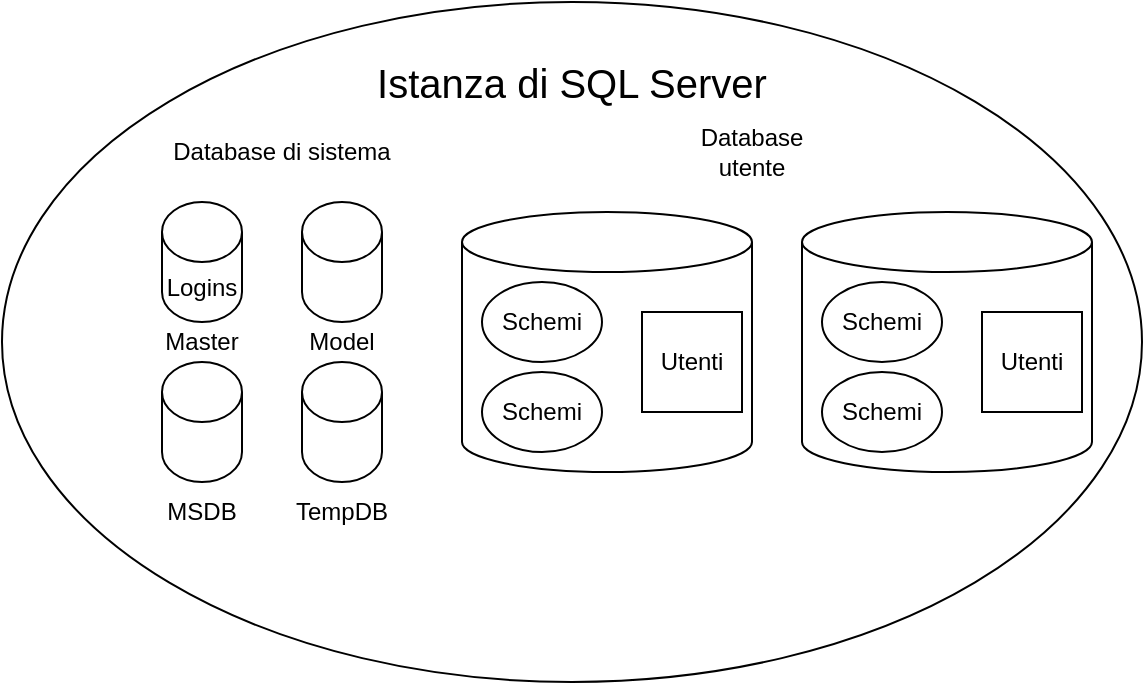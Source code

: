 <mxfile version="26.0.16">
  <diagram name="Page-1" id="nqlKFKdoHtsAuPCRyzGd">
    <mxGraphModel dx="1384" dy="786" grid="1" gridSize="10" guides="1" tooltips="1" connect="1" arrows="1" fold="1" page="1" pageScale="1" pageWidth="850" pageHeight="1100" math="0" shadow="0">
      <root>
        <mxCell id="0" />
        <mxCell id="1" parent="0" />
        <mxCell id="5QrkAZULTKObhvFG992c-1" value="" style="ellipse;whiteSpace=wrap;html=1;movable=0;resizable=0;rotatable=0;deletable=0;editable=0;locked=1;connectable=0;" vertex="1" parent="1">
          <mxGeometry x="140" y="380" width="570" height="340" as="geometry" />
        </mxCell>
        <mxCell id="5QrkAZULTKObhvFG992c-2" value="Logins" style="shape=cylinder3;whiteSpace=wrap;html=1;boundedLbl=1;backgroundOutline=1;size=15;" vertex="1" parent="1">
          <mxGeometry x="220" y="480" width="40" height="60" as="geometry" />
        </mxCell>
        <mxCell id="5QrkAZULTKObhvFG992c-3" value="" style="shape=cylinder3;whiteSpace=wrap;html=1;boundedLbl=1;backgroundOutline=1;size=15;" vertex="1" parent="1">
          <mxGeometry x="290" y="480" width="40" height="60" as="geometry" />
        </mxCell>
        <mxCell id="5QrkAZULTKObhvFG992c-6" value="" style="shape=cylinder3;whiteSpace=wrap;html=1;boundedLbl=1;backgroundOutline=1;size=15;" vertex="1" parent="1">
          <mxGeometry x="220" y="560" width="40" height="60" as="geometry" />
        </mxCell>
        <mxCell id="5QrkAZULTKObhvFG992c-7" value="" style="shape=cylinder3;whiteSpace=wrap;html=1;boundedLbl=1;backgroundOutline=1;size=15;" vertex="1" parent="1">
          <mxGeometry x="290" y="560" width="40" height="60" as="geometry" />
        </mxCell>
        <mxCell id="5QrkAZULTKObhvFG992c-11" value="Master" style="text;html=1;align=center;verticalAlign=middle;whiteSpace=wrap;rounded=0;" vertex="1" parent="1">
          <mxGeometry x="210" y="535" width="60" height="30" as="geometry" />
        </mxCell>
        <mxCell id="5QrkAZULTKObhvFG992c-12" value="Model" style="text;html=1;align=center;verticalAlign=middle;whiteSpace=wrap;rounded=0;" vertex="1" parent="1">
          <mxGeometry x="280" y="535" width="60" height="30" as="geometry" />
        </mxCell>
        <mxCell id="5QrkAZULTKObhvFG992c-13" value="MSDB" style="text;html=1;align=center;verticalAlign=middle;whiteSpace=wrap;rounded=0;" vertex="1" parent="1">
          <mxGeometry x="210" y="620" width="60" height="30" as="geometry" />
        </mxCell>
        <mxCell id="5QrkAZULTKObhvFG992c-14" value="TempDB" style="text;html=1;align=center;verticalAlign=middle;whiteSpace=wrap;rounded=0;" vertex="1" parent="1">
          <mxGeometry x="280" y="620" width="60" height="30" as="geometry" />
        </mxCell>
        <mxCell id="5QrkAZULTKObhvFG992c-15" value="Database di sistema" style="text;html=1;align=center;verticalAlign=middle;whiteSpace=wrap;rounded=0;" vertex="1" parent="1">
          <mxGeometry x="220" y="440" width="120" height="30" as="geometry" />
        </mxCell>
        <mxCell id="5QrkAZULTKObhvFG992c-16" value="Istanza di SQL Server" style="text;html=1;align=center;verticalAlign=middle;whiteSpace=wrap;rounded=0;fontSize=20;" vertex="1" parent="1">
          <mxGeometry x="315" y="390" width="220" height="60" as="geometry" />
        </mxCell>
        <mxCell id="5QrkAZULTKObhvFG992c-17" value="Database utente" style="text;html=1;align=center;verticalAlign=middle;whiteSpace=wrap;rounded=0;" vertex="1" parent="1">
          <mxGeometry x="470" y="440" width="90" height="30" as="geometry" />
        </mxCell>
        <mxCell id="5QrkAZULTKObhvFG992c-21" value="" style="group" vertex="1" connectable="0" parent="1">
          <mxGeometry x="370" y="485" width="145" height="130" as="geometry" />
        </mxCell>
        <mxCell id="5QrkAZULTKObhvFG992c-8" value="" style="shape=cylinder3;whiteSpace=wrap;html=1;boundedLbl=1;backgroundOutline=1;size=15;" vertex="1" parent="5QrkAZULTKObhvFG992c-21">
          <mxGeometry width="145" height="130" as="geometry" />
        </mxCell>
        <mxCell id="5QrkAZULTKObhvFG992c-18" value="Schemi" style="ellipse;whiteSpace=wrap;html=1;" vertex="1" parent="5QrkAZULTKObhvFG992c-21">
          <mxGeometry x="10" y="35" width="60" height="40" as="geometry" />
        </mxCell>
        <mxCell id="5QrkAZULTKObhvFG992c-19" value="Schemi" style="ellipse;whiteSpace=wrap;html=1;" vertex="1" parent="5QrkAZULTKObhvFG992c-21">
          <mxGeometry x="10" y="80" width="60" height="40" as="geometry" />
        </mxCell>
        <mxCell id="5QrkAZULTKObhvFG992c-20" value="Utenti" style="whiteSpace=wrap;html=1;aspect=fixed;" vertex="1" parent="5QrkAZULTKObhvFG992c-21">
          <mxGeometry x="90" y="50" width="50" height="50" as="geometry" />
        </mxCell>
        <mxCell id="5QrkAZULTKObhvFG992c-22" value="" style="group" vertex="1" connectable="0" parent="1">
          <mxGeometry x="540" y="485" width="145" height="130" as="geometry" />
        </mxCell>
        <mxCell id="5QrkAZULTKObhvFG992c-23" value="" style="shape=cylinder3;whiteSpace=wrap;html=1;boundedLbl=1;backgroundOutline=1;size=15;" vertex="1" parent="5QrkAZULTKObhvFG992c-22">
          <mxGeometry width="145" height="130" as="geometry" />
        </mxCell>
        <mxCell id="5QrkAZULTKObhvFG992c-24" value="Schemi" style="ellipse;whiteSpace=wrap;html=1;" vertex="1" parent="5QrkAZULTKObhvFG992c-22">
          <mxGeometry x="10" y="35" width="60" height="40" as="geometry" />
        </mxCell>
        <mxCell id="5QrkAZULTKObhvFG992c-25" value="Schemi" style="ellipse;whiteSpace=wrap;html=1;" vertex="1" parent="5QrkAZULTKObhvFG992c-22">
          <mxGeometry x="10" y="80" width="60" height="40" as="geometry" />
        </mxCell>
        <mxCell id="5QrkAZULTKObhvFG992c-26" value="Utenti" style="whiteSpace=wrap;html=1;aspect=fixed;" vertex="1" parent="5QrkAZULTKObhvFG992c-22">
          <mxGeometry x="90" y="50" width="50" height="50" as="geometry" />
        </mxCell>
      </root>
    </mxGraphModel>
  </diagram>
</mxfile>
